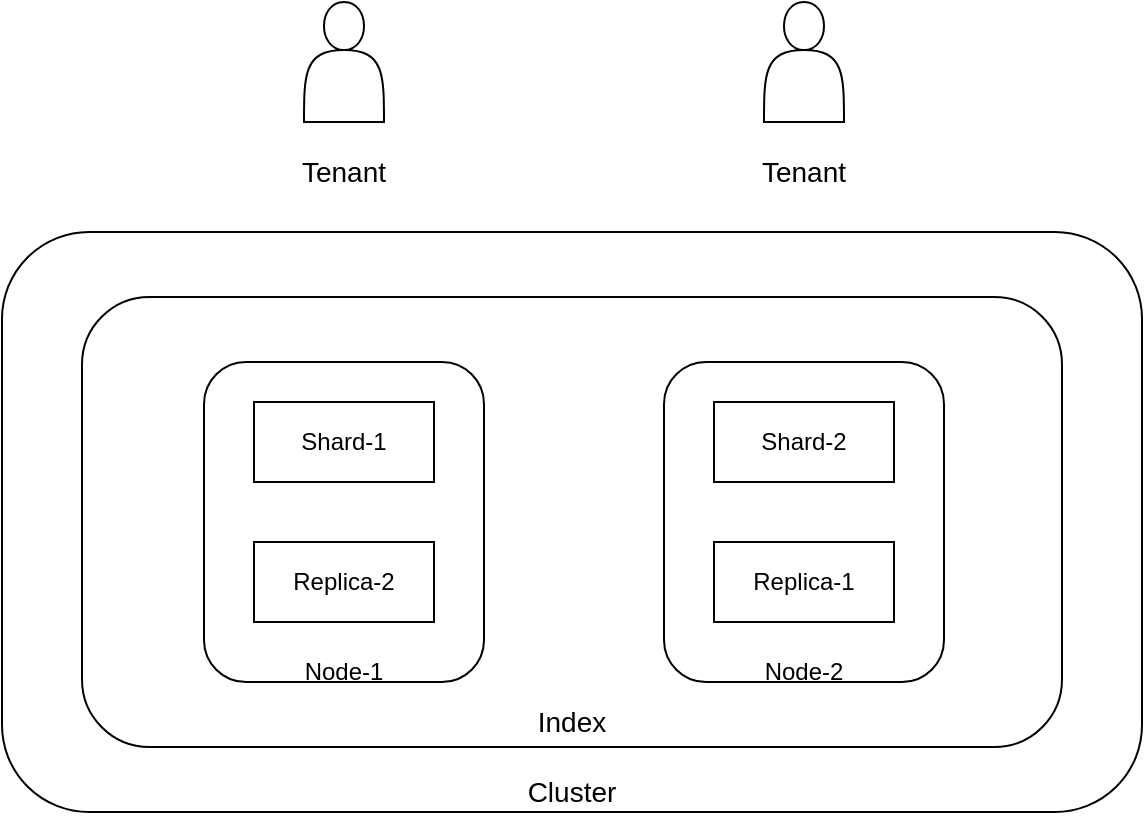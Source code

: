 <mxfile version="15.7.4" type="github">
  <diagram id="0bGRJhf-ObT10UXrJDCY" name="Page-1">
    <mxGraphModel dx="868" dy="450" grid="1" gridSize="10" guides="1" tooltips="1" connect="1" arrows="1" fold="1" page="1" pageScale="1" pageWidth="827" pageHeight="1169" math="0" shadow="0">
      <root>
        <mxCell id="0" />
        <mxCell id="1" parent="0" />
        <mxCell id="25lX62oocSGBkAT-SB9M-9" value="" style="rounded=1;whiteSpace=wrap;html=1;" vertex="1" parent="1">
          <mxGeometry x="129" y="225" width="570" height="290" as="geometry" />
        </mxCell>
        <mxCell id="25lX62oocSGBkAT-SB9M-15" value="" style="rounded=0;whiteSpace=wrap;html=1;" vertex="1" parent="1">
          <mxGeometry x="255" y="310" width="90" height="40" as="geometry" />
        </mxCell>
        <mxCell id="25lX62oocSGBkAT-SB9M-16" value="" style="rounded=0;whiteSpace=wrap;html=1;" vertex="1" parent="1">
          <mxGeometry x="255" y="380" width="90" height="40" as="geometry" />
        </mxCell>
        <mxCell id="25lX62oocSGBkAT-SB9M-17" value="" style="rounded=0;whiteSpace=wrap;html=1;" vertex="1" parent="1">
          <mxGeometry x="485" y="310" width="90" height="40" as="geometry" />
        </mxCell>
        <mxCell id="25lX62oocSGBkAT-SB9M-18" value="" style="rounded=0;whiteSpace=wrap;html=1;" vertex="1" parent="1">
          <mxGeometry x="485" y="380" width="90" height="40" as="geometry" />
        </mxCell>
        <mxCell id="25lX62oocSGBkAT-SB9M-24" value="" style="rounded=1;whiteSpace=wrap;html=1;fillColor=none;" vertex="1" parent="1">
          <mxGeometry x="230" y="290" width="140" height="160" as="geometry" />
        </mxCell>
        <mxCell id="25lX62oocSGBkAT-SB9M-25" value="" style="rounded=1;whiteSpace=wrap;html=1;fillColor=none;" vertex="1" parent="1">
          <mxGeometry x="460" y="290" width="140" height="160" as="geometry" />
        </mxCell>
        <mxCell id="25lX62oocSGBkAT-SB9M-26" value="" style="rounded=1;whiteSpace=wrap;html=1;fillColor=none;" vertex="1" parent="1">
          <mxGeometry x="169" y="257.5" width="490" height="225" as="geometry" />
        </mxCell>
        <mxCell id="25lX62oocSGBkAT-SB9M-27" value="Shard-1" style="text;html=1;strokeColor=none;fillColor=none;align=center;verticalAlign=middle;whiteSpace=wrap;rounded=0;" vertex="1" parent="1">
          <mxGeometry x="270" y="315" width="60" height="30" as="geometry" />
        </mxCell>
        <mxCell id="25lX62oocSGBkAT-SB9M-28" value="Replica-2" style="text;html=1;strokeColor=none;fillColor=none;align=center;verticalAlign=middle;whiteSpace=wrap;rounded=0;" vertex="1" parent="1">
          <mxGeometry x="270" y="385" width="60" height="30" as="geometry" />
        </mxCell>
        <mxCell id="25lX62oocSGBkAT-SB9M-29" value="Replica-1" style="text;html=1;strokeColor=none;fillColor=none;align=center;verticalAlign=middle;whiteSpace=wrap;rounded=0;" vertex="1" parent="1">
          <mxGeometry x="500" y="385" width="60" height="30" as="geometry" />
        </mxCell>
        <mxCell id="25lX62oocSGBkAT-SB9M-30" value="Shard-2" style="text;html=1;strokeColor=none;fillColor=none;align=center;verticalAlign=middle;whiteSpace=wrap;rounded=0;" vertex="1" parent="1">
          <mxGeometry x="500" y="315" width="60" height="30" as="geometry" />
        </mxCell>
        <mxCell id="25lX62oocSGBkAT-SB9M-31" value="Node-1" style="text;html=1;strokeColor=none;fillColor=none;align=center;verticalAlign=middle;whiteSpace=wrap;rounded=0;" vertex="1" parent="1">
          <mxGeometry x="270" y="430" width="60" height="30" as="geometry" />
        </mxCell>
        <mxCell id="25lX62oocSGBkAT-SB9M-32" value="Node-2" style="text;html=1;strokeColor=none;fillColor=none;align=center;verticalAlign=middle;whiteSpace=wrap;rounded=0;" vertex="1" parent="1">
          <mxGeometry x="500" y="430" width="60" height="30" as="geometry" />
        </mxCell>
        <mxCell id="25lX62oocSGBkAT-SB9M-33" value="Index" style="text;html=1;strokeColor=none;fillColor=none;align=center;verticalAlign=middle;whiteSpace=wrap;rounded=0;fontSize=14;" vertex="1" parent="1">
          <mxGeometry x="379" y="450" width="70" height="40" as="geometry" />
        </mxCell>
        <mxCell id="25lX62oocSGBkAT-SB9M-34" value="Cluster" style="text;html=1;strokeColor=none;fillColor=none;align=center;verticalAlign=middle;whiteSpace=wrap;rounded=0;fontSize=14;" vertex="1" parent="1">
          <mxGeometry x="384" y="490" width="60" height="30" as="geometry" />
        </mxCell>
        <mxCell id="25lX62oocSGBkAT-SB9M-35" value="" style="shape=actor;whiteSpace=wrap;html=1;fontSize=14;fillColor=none;" vertex="1" parent="1">
          <mxGeometry x="280" y="110" width="40" height="60" as="geometry" />
        </mxCell>
        <mxCell id="25lX62oocSGBkAT-SB9M-36" value="" style="shape=actor;whiteSpace=wrap;html=1;fontSize=14;fillColor=none;" vertex="1" parent="1">
          <mxGeometry x="510" y="110" width="40" height="60" as="geometry" />
        </mxCell>
        <mxCell id="25lX62oocSGBkAT-SB9M-38" value="Tenant" style="text;html=1;strokeColor=none;fillColor=none;align=center;verticalAlign=middle;whiteSpace=wrap;rounded=0;fontSize=14;" vertex="1" parent="1">
          <mxGeometry x="270" y="180" width="60" height="30" as="geometry" />
        </mxCell>
        <mxCell id="25lX62oocSGBkAT-SB9M-39" value="Tenant" style="text;html=1;strokeColor=none;fillColor=none;align=center;verticalAlign=middle;whiteSpace=wrap;rounded=0;fontSize=14;" vertex="1" parent="1">
          <mxGeometry x="500" y="180" width="60" height="30" as="geometry" />
        </mxCell>
      </root>
    </mxGraphModel>
  </diagram>
</mxfile>
